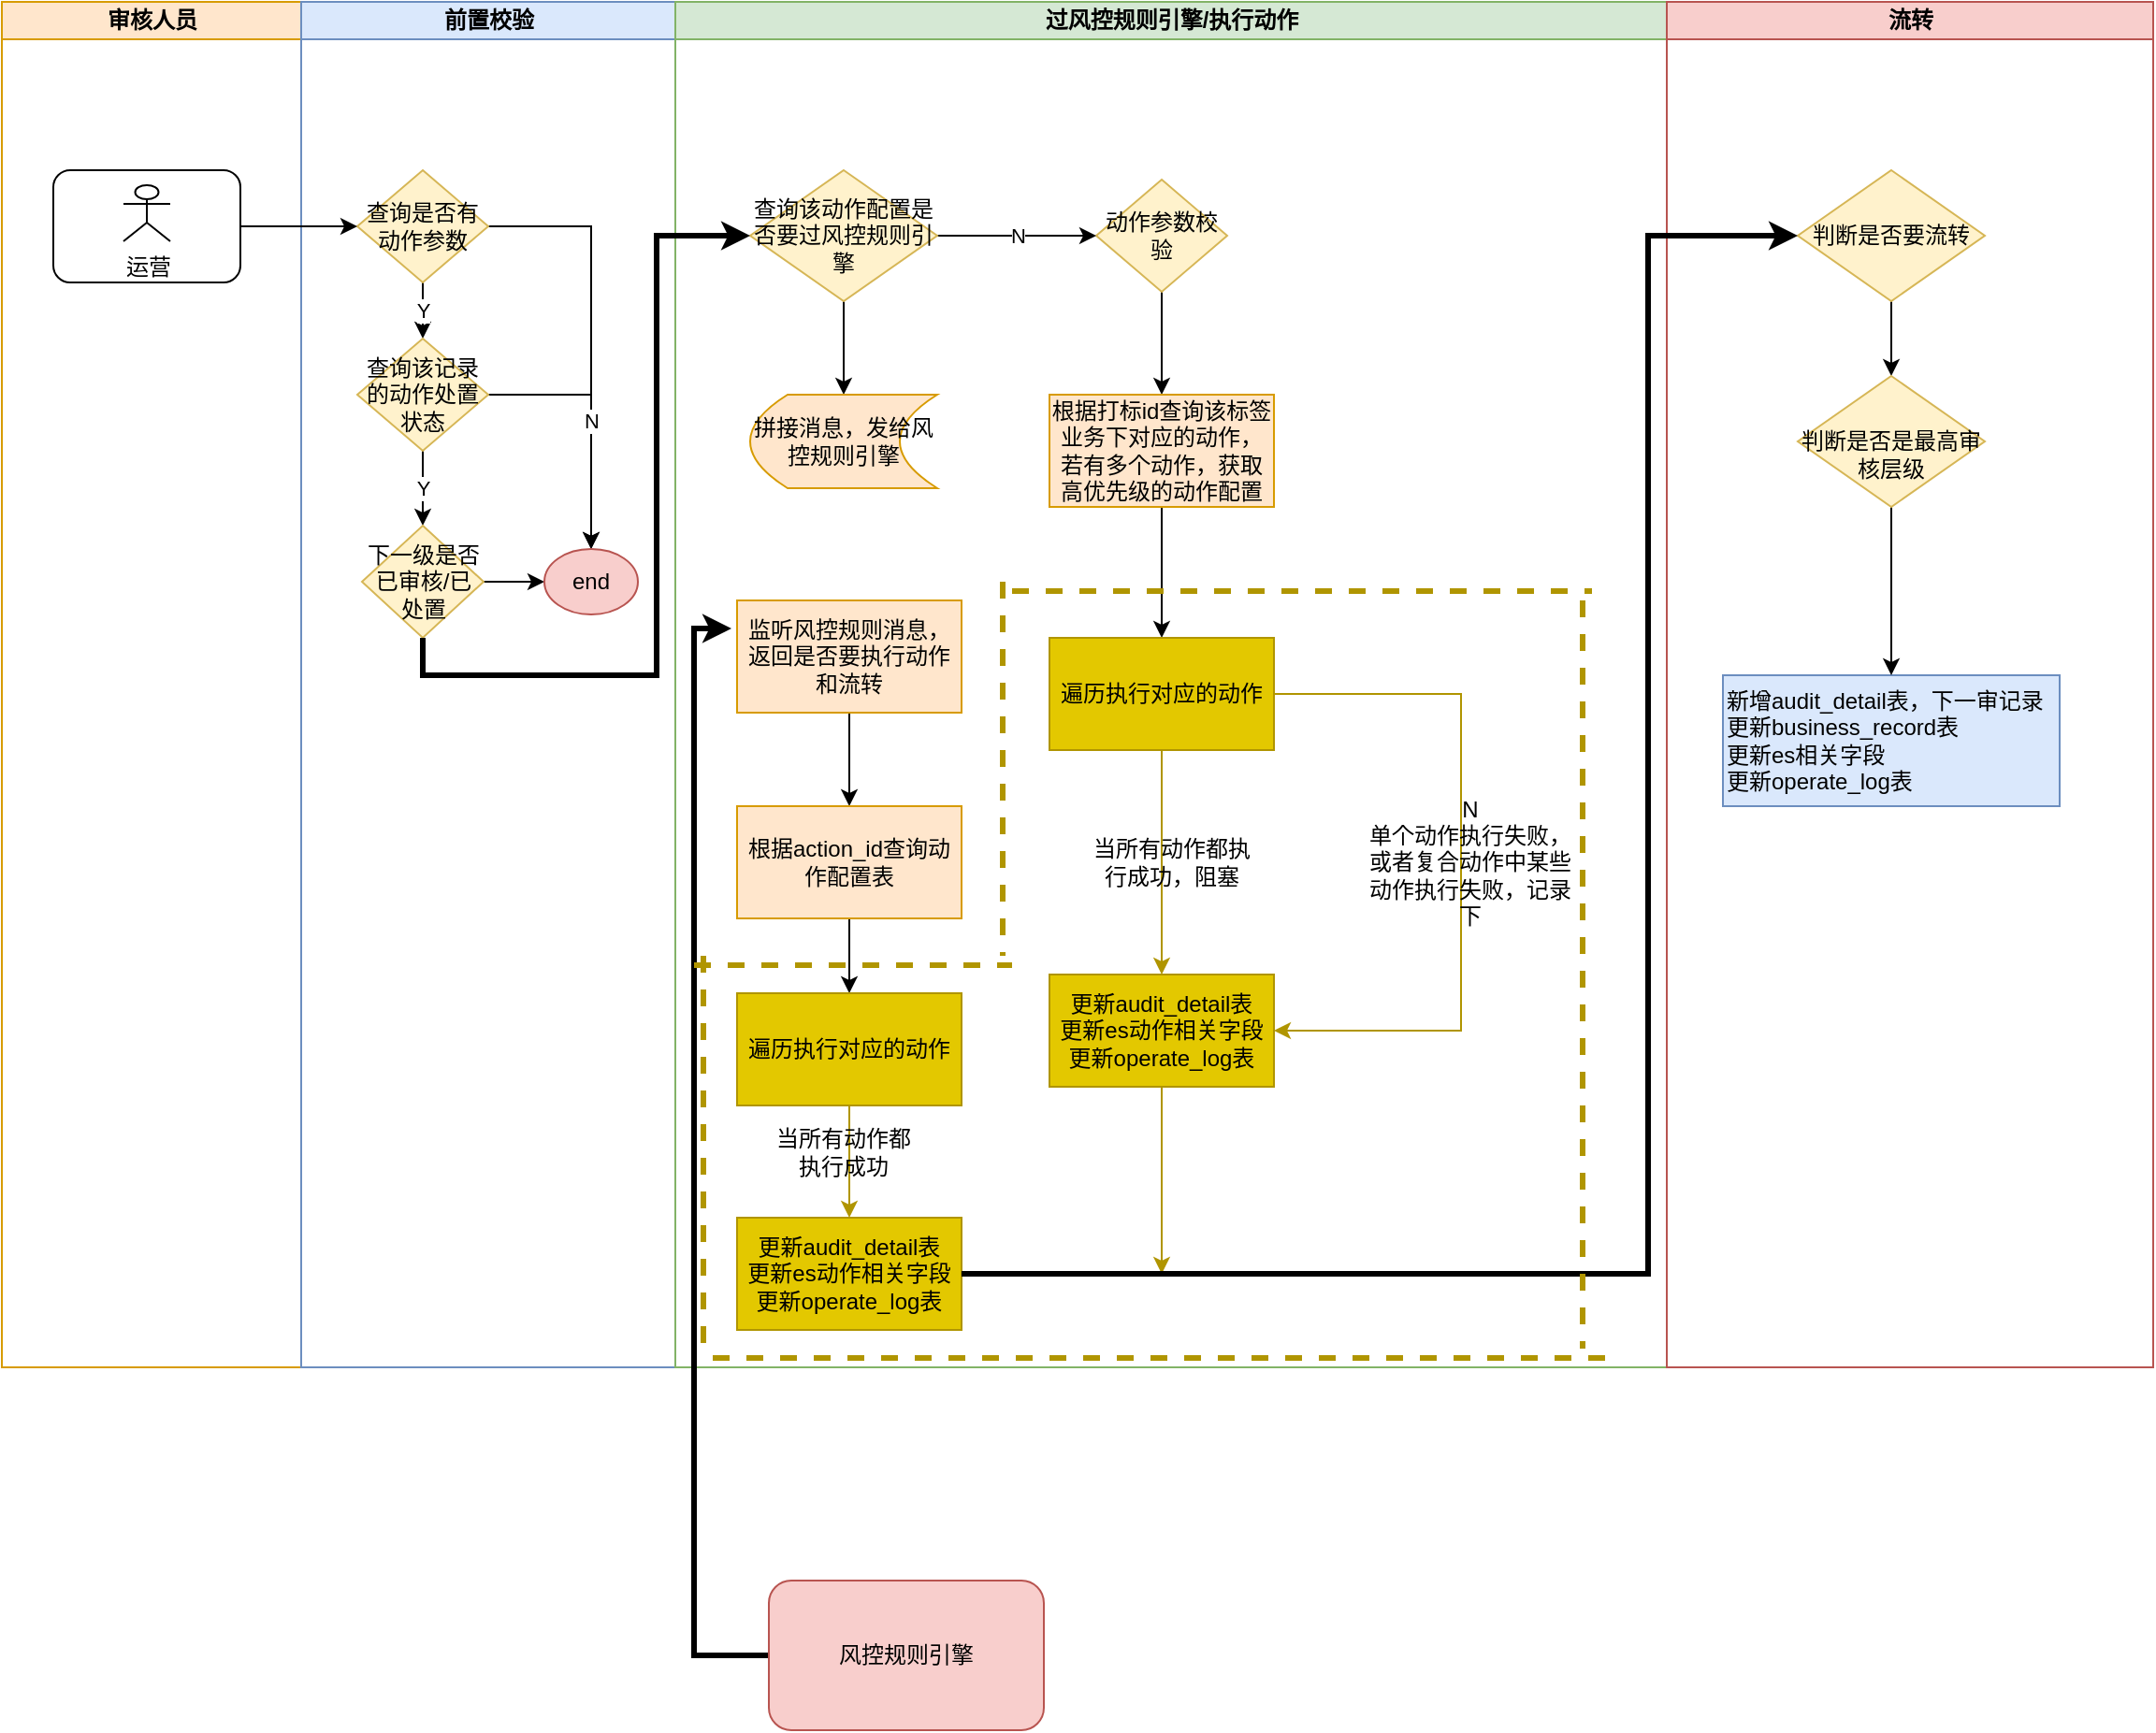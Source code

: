 <mxfile version="14.8.1" type="github">
  <diagram id="yJ3446bDnbzs7p9pd-vA" name="第 1 页">
    <mxGraphModel dx="815" dy="460" grid="1" gridSize="10" guides="1" tooltips="1" connect="1" arrows="1" fold="1" page="1" pageScale="1" pageWidth="827" pageHeight="1169" math="0" shadow="0">
      <root>
        <mxCell id="0" />
        <mxCell id="1" parent="0" />
        <mxCell id="_L43QnnKGOCju21VZ0w4-1" value="审核人员" style="swimlane;html=1;startSize=20;fillColor=#ffe6cc;strokeColor=#d79b00;" parent="1" vertex="1">
          <mxGeometry x="70" y="830" width="160" height="730" as="geometry" />
        </mxCell>
        <mxCell id="_L43QnnKGOCju21VZ0w4-2" value="" style="rounded=1;whiteSpace=wrap;html=1;shadow=0;labelBackgroundColor=none;strokeWidth=1;fontFamily=Verdana;fontSize=8;align=center;" parent="_L43QnnKGOCju21VZ0w4-1" vertex="1">
          <mxGeometry x="27.5" y="90" width="100" height="60" as="geometry" />
        </mxCell>
        <mxCell id="_L43QnnKGOCju21VZ0w4-3" value="运营" style="shape=umlActor;verticalLabelPosition=bottom;verticalAlign=top;html=1;outlineConnect=0;" parent="_L43QnnKGOCju21VZ0w4-1" vertex="1">
          <mxGeometry x="65" y="98" width="25" height="30" as="geometry" />
        </mxCell>
        <mxCell id="_L43QnnKGOCju21VZ0w4-5" value="前置校验" style="swimlane;html=1;startSize=20;fillColor=#dae8fc;strokeColor=#6c8ebf;" parent="1" vertex="1">
          <mxGeometry x="230" y="830" width="200" height="730" as="geometry" />
        </mxCell>
        <mxCell id="_L43QnnKGOCju21VZ0w4-6" value="Y" style="edgeStyle=orthogonalEdgeStyle;rounded=0;orthogonalLoop=1;jettySize=auto;html=1;exitX=0.5;exitY=1;exitDx=0;exitDy=0;entryX=0.5;entryY=0;entryDx=0;entryDy=0;" parent="_L43QnnKGOCju21VZ0w4-5" source="_L43QnnKGOCju21VZ0w4-8" target="_L43QnnKGOCju21VZ0w4-10" edge="1">
          <mxGeometry relative="1" as="geometry" />
        </mxCell>
        <mxCell id="_L43QnnKGOCju21VZ0w4-7" style="edgeStyle=orthogonalEdgeStyle;rounded=0;orthogonalLoop=1;jettySize=auto;html=1;exitX=1;exitY=0.5;exitDx=0;exitDy=0;entryX=0.5;entryY=0;entryDx=0;entryDy=0;" parent="_L43QnnKGOCju21VZ0w4-5" source="_L43QnnKGOCju21VZ0w4-8" target="_L43QnnKGOCju21VZ0w4-18" edge="1">
          <mxGeometry relative="1" as="geometry" />
        </mxCell>
        <mxCell id="_L43QnnKGOCju21VZ0w4-8" value="查询是否有动作参数" style="rhombus;whiteSpace=wrap;html=1;fillColor=#fff2cc;strokeColor=#d6b656;" parent="_L43QnnKGOCju21VZ0w4-5" vertex="1">
          <mxGeometry x="30" y="90" width="70" height="60" as="geometry" />
        </mxCell>
        <mxCell id="_L43QnnKGOCju21VZ0w4-9" value="Y" style="edgeStyle=orthogonalEdgeStyle;rounded=0;orthogonalLoop=1;jettySize=auto;html=1;exitX=0.5;exitY=1;exitDx=0;exitDy=0;entryX=0.5;entryY=0;entryDx=0;entryDy=0;" parent="_L43QnnKGOCju21VZ0w4-5" source="_L43QnnKGOCju21VZ0w4-10" target="_L43QnnKGOCju21VZ0w4-13" edge="1">
          <mxGeometry relative="1" as="geometry" />
        </mxCell>
        <mxCell id="_L43QnnKGOCju21VZ0w4-45" value="N" style="edgeStyle=orthogonalEdgeStyle;rounded=0;orthogonalLoop=1;jettySize=auto;html=1;exitX=1;exitY=0.5;exitDx=0;exitDy=0;entryX=0.5;entryY=0;entryDx=0;entryDy=0;" parent="_L43QnnKGOCju21VZ0w4-5" source="_L43QnnKGOCju21VZ0w4-10" target="_L43QnnKGOCju21VZ0w4-18" edge="1">
          <mxGeometry relative="1" as="geometry" />
        </mxCell>
        <mxCell id="_L43QnnKGOCju21VZ0w4-10" value="查询该记录的动作处置状态" style="rhombus;whiteSpace=wrap;html=1;fillColor=#fff2cc;strokeColor=#d6b656;" parent="_L43QnnKGOCju21VZ0w4-5" vertex="1">
          <mxGeometry x="30" y="180" width="70" height="60" as="geometry" />
        </mxCell>
        <mxCell id="_L43QnnKGOCju21VZ0w4-12" style="edgeStyle=orthogonalEdgeStyle;rounded=0;orthogonalLoop=1;jettySize=auto;html=1;exitX=1;exitY=0.5;exitDx=0;exitDy=0;entryX=0;entryY=0.5;entryDx=0;entryDy=0;" parent="_L43QnnKGOCju21VZ0w4-5" source="_L43QnnKGOCju21VZ0w4-13" target="_L43QnnKGOCju21VZ0w4-18" edge="1">
          <mxGeometry relative="1" as="geometry" />
        </mxCell>
        <mxCell id="_L43QnnKGOCju21VZ0w4-13" value="下一级是否已审核/已处置" style="rhombus;whiteSpace=wrap;html=1;fillColor=#fff2cc;strokeColor=#d6b656;" parent="_L43QnnKGOCju21VZ0w4-5" vertex="1">
          <mxGeometry x="32.5" y="280" width="65" height="60" as="geometry" />
        </mxCell>
        <mxCell id="_L43QnnKGOCju21VZ0w4-18" value="end" style="ellipse;whiteSpace=wrap;html=1;fillColor=#f8cecc;strokeColor=#b85450;" parent="_L43QnnKGOCju21VZ0w4-5" vertex="1">
          <mxGeometry x="130" y="292.5" width="50" height="35" as="geometry" />
        </mxCell>
        <mxCell id="_L43QnnKGOCju21VZ0w4-21" value="过风控规则引擎/执行动作" style="swimlane;html=1;startSize=20;fillColor=#d5e8d4;strokeColor=#82b366;" parent="1" vertex="1">
          <mxGeometry x="430" y="830" width="530" height="730" as="geometry" />
        </mxCell>
        <mxCell id="_L43QnnKGOCju21VZ0w4-22" style="edgeStyle=orthogonalEdgeStyle;rounded=0;orthogonalLoop=1;jettySize=auto;html=1;exitX=0.5;exitY=1;exitDx=0;exitDy=0;entryX=0.5;entryY=0;entryDx=0;entryDy=0;" parent="_L43QnnKGOCju21VZ0w4-21" source="_L43QnnKGOCju21VZ0w4-23" target="_L43QnnKGOCju21VZ0w4-25" edge="1">
          <mxGeometry relative="1" as="geometry" />
        </mxCell>
        <mxCell id="_L43QnnKGOCju21VZ0w4-23" value="动作参数校验" style="rhombus;whiteSpace=wrap;html=1;fillColor=#fff2cc;strokeColor=#d6b656;" parent="_L43QnnKGOCju21VZ0w4-21" vertex="1">
          <mxGeometry x="225" y="95" width="70" height="60" as="geometry" />
        </mxCell>
        <mxCell id="_L43QnnKGOCju21VZ0w4-24" style="edgeStyle=orthogonalEdgeStyle;rounded=0;orthogonalLoop=1;jettySize=auto;html=1;exitX=0.5;exitY=1;exitDx=0;exitDy=0;" parent="_L43QnnKGOCju21VZ0w4-21" source="_L43QnnKGOCju21VZ0w4-25" edge="1">
          <mxGeometry relative="1" as="geometry">
            <mxPoint x="260" y="340" as="targetPoint" />
          </mxGeometry>
        </mxCell>
        <mxCell id="_L43QnnKGOCju21VZ0w4-25" value="根据打标id查询该标签业务下对应的动作，若有多个动作，获取高优先级的动作配置" style="rounded=0;whiteSpace=wrap;html=1;fillColor=#ffe6cc;strokeColor=#d79b00;" parent="_L43QnnKGOCju21VZ0w4-21" vertex="1">
          <mxGeometry x="200" y="210" width="120" height="60" as="geometry" />
        </mxCell>
        <mxCell id="_L43QnnKGOCju21VZ0w4-26" value="N" style="edgeStyle=orthogonalEdgeStyle;rounded=0;orthogonalLoop=1;jettySize=auto;html=1;exitX=1;exitY=0.5;exitDx=0;exitDy=0;entryX=0;entryY=0.5;entryDx=0;entryDy=0;" parent="_L43QnnKGOCju21VZ0w4-21" source="_L43QnnKGOCju21VZ0w4-27" target="_L43QnnKGOCju21VZ0w4-23" edge="1">
          <mxGeometry relative="1" as="geometry" />
        </mxCell>
        <mxCell id="_L43QnnKGOCju21VZ0w4-46" style="edgeStyle=orthogonalEdgeStyle;rounded=0;orthogonalLoop=1;jettySize=auto;html=1;exitX=0.5;exitY=1;exitDx=0;exitDy=0;entryX=0.5;entryY=0;entryDx=0;entryDy=0;" parent="_L43QnnKGOCju21VZ0w4-21" source="_L43QnnKGOCju21VZ0w4-27" target="_L43QnnKGOCju21VZ0w4-32" edge="1">
          <mxGeometry relative="1" as="geometry" />
        </mxCell>
        <mxCell id="_L43QnnKGOCju21VZ0w4-27" value="查询该动作配置是否要过风控规则引擎" style="rhombus;whiteSpace=wrap;html=1;fillColor=#fff2cc;strokeColor=#d6b656;" parent="_L43QnnKGOCju21VZ0w4-21" vertex="1">
          <mxGeometry x="40" y="90" width="100" height="70" as="geometry" />
        </mxCell>
        <mxCell id="_L43QnnKGOCju21VZ0w4-28" style="edgeStyle=orthogonalEdgeStyle;rounded=0;orthogonalLoop=1;jettySize=auto;html=1;exitX=0.5;exitY=1;exitDx=0;exitDy=0;entryX=0.5;entryY=0;entryDx=0;entryDy=0;" parent="_L43QnnKGOCju21VZ0w4-21" source="_L43QnnKGOCju21VZ0w4-29" target="_L43QnnKGOCju21VZ0w4-31" edge="1">
          <mxGeometry relative="1" as="geometry" />
        </mxCell>
        <mxCell id="_L43QnnKGOCju21VZ0w4-29" value="监听风控规则消息，&lt;br&gt;返回是否要执行动作和流转" style="rounded=0;whiteSpace=wrap;html=1;fillColor=#ffe6cc;strokeColor=#d79b00;" parent="_L43QnnKGOCju21VZ0w4-21" vertex="1">
          <mxGeometry x="33" y="320" width="120" height="60" as="geometry" />
        </mxCell>
        <mxCell id="_L43QnnKGOCju21VZ0w4-52" style="edgeStyle=orthogonalEdgeStyle;rounded=0;orthogonalLoop=1;jettySize=auto;html=1;exitX=0.5;exitY=1;exitDx=0;exitDy=0;entryX=0.5;entryY=0;entryDx=0;entryDy=0;strokeWidth=1;" parent="_L43QnnKGOCju21VZ0w4-21" source="_L43QnnKGOCju21VZ0w4-31" target="_L43QnnKGOCju21VZ0w4-50" edge="1">
          <mxGeometry relative="1" as="geometry" />
        </mxCell>
        <mxCell id="_L43QnnKGOCju21VZ0w4-31" value="根据action_id查询动作配置表" style="rounded=0;whiteSpace=wrap;html=1;fillColor=#ffe6cc;strokeColor=#d79b00;" parent="_L43QnnKGOCju21VZ0w4-21" vertex="1">
          <mxGeometry x="33" y="430" width="120" height="60" as="geometry" />
        </mxCell>
        <mxCell id="_L43QnnKGOCju21VZ0w4-32" value="&lt;span&gt;拼接消息，发给风控规则引擎&lt;/span&gt;" style="shape=dataStorage;whiteSpace=wrap;html=1;fixedSize=1;fillColor=#ffe6cc;strokeColor=#d79b00;" parent="_L43QnnKGOCju21VZ0w4-21" vertex="1">
          <mxGeometry x="40" y="210" width="100" height="50" as="geometry" />
        </mxCell>
        <mxCell id="_L43QnnKGOCju21VZ0w4-33" style="edgeStyle=orthogonalEdgeStyle;rounded=0;orthogonalLoop=1;jettySize=auto;html=1;exitX=0.5;exitY=1;exitDx=0;exitDy=0;entryX=0.5;entryY=0;entryDx=0;entryDy=0;strokeColor=#B09500;fillColor=#e3c800;" parent="_L43QnnKGOCju21VZ0w4-21" source="_L43QnnKGOCju21VZ0w4-34" target="_L43QnnKGOCju21VZ0w4-35" edge="1">
          <mxGeometry relative="1" as="geometry" />
        </mxCell>
        <mxCell id="YV3tWDn8nTRbXY4S43q--6" style="edgeStyle=orthogonalEdgeStyle;rounded=0;orthogonalLoop=1;jettySize=auto;html=1;exitX=1;exitY=0.5;exitDx=0;exitDy=0;entryX=1;entryY=0.5;entryDx=0;entryDy=0;strokeColor=#B09500;fillColor=#e3c800;" edge="1" parent="_L43QnnKGOCju21VZ0w4-21" source="_L43QnnKGOCju21VZ0w4-34" target="_L43QnnKGOCju21VZ0w4-35">
          <mxGeometry relative="1" as="geometry">
            <Array as="points">
              <mxPoint x="420" y="370" />
              <mxPoint x="420" y="550" />
            </Array>
          </mxGeometry>
        </mxCell>
        <mxCell id="_L43QnnKGOCju21VZ0w4-34" value="遍历执行对应的动作" style="rounded=0;whiteSpace=wrap;html=1;fillColor=#e3c800;strokeColor=#B09500;fontColor=#000000;" parent="_L43QnnKGOCju21VZ0w4-21" vertex="1">
          <mxGeometry x="200" y="340" width="120" height="60" as="geometry" />
        </mxCell>
        <mxCell id="_L43QnnKGOCju21VZ0w4-47" style="edgeStyle=orthogonalEdgeStyle;rounded=0;orthogonalLoop=1;jettySize=auto;html=1;exitX=0.5;exitY=1;exitDx=0;exitDy=0;fillColor=#e3c800;strokeColor=#B09500;" parent="_L43QnnKGOCju21VZ0w4-21" source="_L43QnnKGOCju21VZ0w4-35" edge="1">
          <mxGeometry relative="1" as="geometry">
            <mxPoint x="260" y="680" as="targetPoint" />
          </mxGeometry>
        </mxCell>
        <mxCell id="_L43QnnKGOCju21VZ0w4-35" value="更新audit_detail表&lt;br&gt;更新es动作相关字段&lt;br&gt;更新operate_log表" style="rounded=0;whiteSpace=wrap;html=1;fillColor=#e3c800;strokeColor=#B09500;fontColor=#000000;" parent="_L43QnnKGOCju21VZ0w4-21" vertex="1">
          <mxGeometry x="200" y="520" width="120" height="60" as="geometry" />
        </mxCell>
        <mxCell id="_L43QnnKGOCju21VZ0w4-50" value="遍历执行对应的动作" style="rounded=0;whiteSpace=wrap;html=1;fillColor=#e3c800;strokeColor=#B09500;fontColor=#000000;" parent="_L43QnnKGOCju21VZ0w4-21" vertex="1">
          <mxGeometry x="33" y="530" width="120" height="60" as="geometry" />
        </mxCell>
        <mxCell id="_L43QnnKGOCju21VZ0w4-51" value="更新audit_detail表&lt;br&gt;更新es动作相关字段&lt;br&gt;更新operate_log表" style="rounded=0;whiteSpace=wrap;html=1;fillColor=#e3c800;strokeColor=#B09500;fontColor=#000000;" parent="_L43QnnKGOCju21VZ0w4-21" vertex="1">
          <mxGeometry x="33" y="650" width="120" height="60" as="geometry" />
        </mxCell>
        <mxCell id="_L43QnnKGOCju21VZ0w4-49" style="edgeStyle=orthogonalEdgeStyle;rounded=0;orthogonalLoop=1;jettySize=auto;html=1;exitX=0.5;exitY=1;exitDx=0;exitDy=0;entryX=0.5;entryY=0;entryDx=0;entryDy=0;fillColor=#e3c800;strokeColor=#B09500;" parent="_L43QnnKGOCju21VZ0w4-21" source="_L43QnnKGOCju21VZ0w4-50" target="_L43QnnKGOCju21VZ0w4-51" edge="1">
          <mxGeometry relative="1" as="geometry" />
        </mxCell>
        <mxCell id="YV3tWDn8nTRbXY4S43q--1" value="当所有动作都执行成功，阻塞" style="text;html=1;strokeColor=none;fillColor=none;align=center;verticalAlign=middle;whiteSpace=wrap;rounded=0;" vertex="1" parent="_L43QnnKGOCju21VZ0w4-21">
          <mxGeometry x="217.5" y="442.5" width="95" height="35" as="geometry" />
        </mxCell>
        <mxCell id="YV3tWDn8nTRbXY4S43q--9" value="N&lt;br&gt;单个动作执行失败，或者复合动作中某些动作执行失败，记录下" style="text;html=1;strokeColor=none;fillColor=none;align=center;verticalAlign=middle;whiteSpace=wrap;rounded=0;" vertex="1" parent="_L43QnnKGOCju21VZ0w4-21">
          <mxGeometry x="370" y="430" width="110" height="60" as="geometry" />
        </mxCell>
        <mxCell id="YV3tWDn8nTRbXY4S43q--11" value="当所有动作都执行成功" style="text;html=1;strokeColor=none;fillColor=none;align=center;verticalAlign=middle;whiteSpace=wrap;rounded=0;" vertex="1" parent="_L43QnnKGOCju21VZ0w4-21">
          <mxGeometry x="50" y="600" width="80" height="30" as="geometry" />
        </mxCell>
        <mxCell id="YV3tWDn8nTRbXY4S43q--16" value="" style="line;strokeWidth=3;html=1;perimeter=backbonePerimeter;points=[];outlineConnect=0;dashed=1;fillColor=#e3c800;strokeColor=#B09500;fontColor=#000000;" vertex="1" parent="_L43QnnKGOCju21VZ0w4-21">
          <mxGeometry x="180" y="310" width="310" height="10" as="geometry" />
        </mxCell>
        <mxCell id="YV3tWDn8nTRbXY4S43q--17" value="" style="line;strokeWidth=3;direction=south;html=1;perimeter=backbonePerimeter;points=[];outlineConnect=0;dashed=1;fillColor=#e3c800;strokeColor=#B09500;fontColor=#000000;" vertex="1" parent="_L43QnnKGOCju21VZ0w4-21">
          <mxGeometry x="170" y="310" width="10" height="200" as="geometry" />
        </mxCell>
        <mxCell id="YV3tWDn8nTRbXY4S43q--19" value="" style="line;strokeWidth=3;direction=south;html=1;perimeter=backbonePerimeter;points=[];outlineConnect=0;dashed=1;fillColor=#e3c800;strokeColor=#B09500;fontColor=#000000;" vertex="1" parent="_L43QnnKGOCju21VZ0w4-21">
          <mxGeometry x="10" y="510" width="10" height="210" as="geometry" />
        </mxCell>
        <mxCell id="_L43QnnKGOCju21VZ0w4-36" value="流转" style="swimlane;html=1;startSize=20;fillColor=#f8cecc;strokeColor=#b85450;" parent="1" vertex="1">
          <mxGeometry x="960" y="830" width="260" height="730" as="geometry" />
        </mxCell>
        <mxCell id="_L43QnnKGOCju21VZ0w4-57" style="edgeStyle=orthogonalEdgeStyle;rounded=0;orthogonalLoop=1;jettySize=auto;html=1;exitX=0.5;exitY=1;exitDx=0;exitDy=0;entryX=0.5;entryY=0;entryDx=0;entryDy=0;strokeWidth=1;" parent="_L43QnnKGOCju21VZ0w4-36" source="_L43QnnKGOCju21VZ0w4-37" target="_L43QnnKGOCju21VZ0w4-56" edge="1">
          <mxGeometry relative="1" as="geometry" />
        </mxCell>
        <mxCell id="_L43QnnKGOCju21VZ0w4-37" value="判断是否要流转" style="rhombus;whiteSpace=wrap;html=1;fillColor=#fff2cc;strokeColor=#d6b656;" parent="_L43QnnKGOCju21VZ0w4-36" vertex="1">
          <mxGeometry x="70" y="90" width="100" height="70" as="geometry" />
        </mxCell>
        <mxCell id="_L43QnnKGOCju21VZ0w4-38" value="新增audit_detail表，下一审记录&lt;br&gt;更新business_record表&lt;br&gt;更新es相关字段&lt;br&gt;更新operate_log表" style="rounded=0;whiteSpace=wrap;html=1;fillColor=#dae8fc;strokeColor=#6c8ebf;align=left;" parent="_L43QnnKGOCju21VZ0w4-36" vertex="1">
          <mxGeometry x="30" y="360" width="180" height="70" as="geometry" />
        </mxCell>
        <mxCell id="_L43QnnKGOCju21VZ0w4-58" style="edgeStyle=orthogonalEdgeStyle;rounded=0;orthogonalLoop=1;jettySize=auto;html=1;exitX=0.5;exitY=1;exitDx=0;exitDy=0;entryX=0.5;entryY=0;entryDx=0;entryDy=0;strokeWidth=1;" parent="_L43QnnKGOCju21VZ0w4-36" source="_L43QnnKGOCju21VZ0w4-56" target="_L43QnnKGOCju21VZ0w4-38" edge="1">
          <mxGeometry relative="1" as="geometry" />
        </mxCell>
        <mxCell id="_L43QnnKGOCju21VZ0w4-56" value="&lt;br&gt;判断是否是最高审核层级" style="rhombus;whiteSpace=wrap;html=1;fillColor=#fff2cc;strokeColor=#d6b656;" parent="_L43QnnKGOCju21VZ0w4-36" vertex="1">
          <mxGeometry x="70" y="200" width="100" height="70" as="geometry" />
        </mxCell>
        <mxCell id="_L43QnnKGOCju21VZ0w4-44" style="edgeStyle=orthogonalEdgeStyle;rounded=0;orthogonalLoop=1;jettySize=auto;html=1;exitX=1;exitY=0.5;exitDx=0;exitDy=0;" parent="1" source="_L43QnnKGOCju21VZ0w4-2" target="_L43QnnKGOCju21VZ0w4-8" edge="1">
          <mxGeometry relative="1" as="geometry" />
        </mxCell>
        <mxCell id="_L43QnnKGOCju21VZ0w4-48" style="edgeStyle=orthogonalEdgeStyle;rounded=0;orthogonalLoop=1;jettySize=auto;html=1;exitX=0.5;exitY=1;exitDx=0;exitDy=0;entryX=0;entryY=0.5;entryDx=0;entryDy=0;strokeWidth=3;" parent="1" source="_L43QnnKGOCju21VZ0w4-13" target="_L43QnnKGOCju21VZ0w4-27" edge="1">
          <mxGeometry relative="1" as="geometry">
            <Array as="points">
              <mxPoint x="295" y="1190" />
              <mxPoint x="420" y="1190" />
              <mxPoint x="420" y="955" />
            </Array>
          </mxGeometry>
        </mxCell>
        <mxCell id="_L43QnnKGOCju21VZ0w4-54" style="edgeStyle=orthogonalEdgeStyle;rounded=0;orthogonalLoop=1;jettySize=auto;html=1;exitX=0;exitY=0.5;exitDx=0;exitDy=0;strokeWidth=3;" parent="1" source="_L43QnnKGOCju21VZ0w4-53" edge="1">
          <mxGeometry relative="1" as="geometry">
            <mxPoint x="451" y="1714" as="sourcePoint" />
            <mxPoint x="460" y="1165" as="targetPoint" />
            <Array as="points">
              <mxPoint x="440" y="1714" />
              <mxPoint x="440" y="1165" />
            </Array>
          </mxGeometry>
        </mxCell>
        <mxCell id="_L43QnnKGOCju21VZ0w4-53" value="风控规则引擎" style="rounded=1;whiteSpace=wrap;html=1;fillColor=#f8cecc;strokeColor=#b85450;" parent="1" vertex="1">
          <mxGeometry x="480" y="1674" width="147" height="80" as="geometry" />
        </mxCell>
        <mxCell id="_L43QnnKGOCju21VZ0w4-55" style="edgeStyle=orthogonalEdgeStyle;rounded=0;orthogonalLoop=1;jettySize=auto;html=1;exitX=1;exitY=0.5;exitDx=0;exitDy=0;entryX=0;entryY=0.5;entryDx=0;entryDy=0;strokeWidth=3;" parent="1" source="_L43QnnKGOCju21VZ0w4-51" edge="1" target="_L43QnnKGOCju21VZ0w4-37">
          <mxGeometry relative="1" as="geometry">
            <mxPoint x="850" y="955" as="targetPoint" />
            <Array as="points">
              <mxPoint x="950" y="1510" />
              <mxPoint x="950" y="955" />
            </Array>
          </mxGeometry>
        </mxCell>
        <mxCell id="YV3tWDn8nTRbXY4S43q--15" value="" style="line;strokeWidth=3;direction=south;html=1;perimeter=backbonePerimeter;points=[];outlineConnect=0;dashed=1;fillColor=#e3c800;strokeColor=#B09500;fontColor=#000000;" vertex="1" parent="1">
          <mxGeometry x="910" y="1150" width="10" height="400" as="geometry" />
        </mxCell>
        <mxCell id="YV3tWDn8nTRbXY4S43q--18" value="" style="line;strokeWidth=3;html=1;perimeter=backbonePerimeter;points=[];outlineConnect=0;dashed=1;fillColor=#e3c800;strokeColor=#B09500;fontColor=#000000;" vertex="1" parent="1">
          <mxGeometry x="440" y="1340" width="170" height="10" as="geometry" />
        </mxCell>
        <mxCell id="YV3tWDn8nTRbXY4S43q--20" value="" style="line;strokeWidth=3;html=1;perimeter=backbonePerimeter;points=[];outlineConnect=0;dashed=1;fillColor=#e3c800;strokeColor=#B09500;fontColor=#000000;" vertex="1" parent="1">
          <mxGeometry x="450" y="1550" width="480" height="10" as="geometry" />
        </mxCell>
      </root>
    </mxGraphModel>
  </diagram>
</mxfile>
